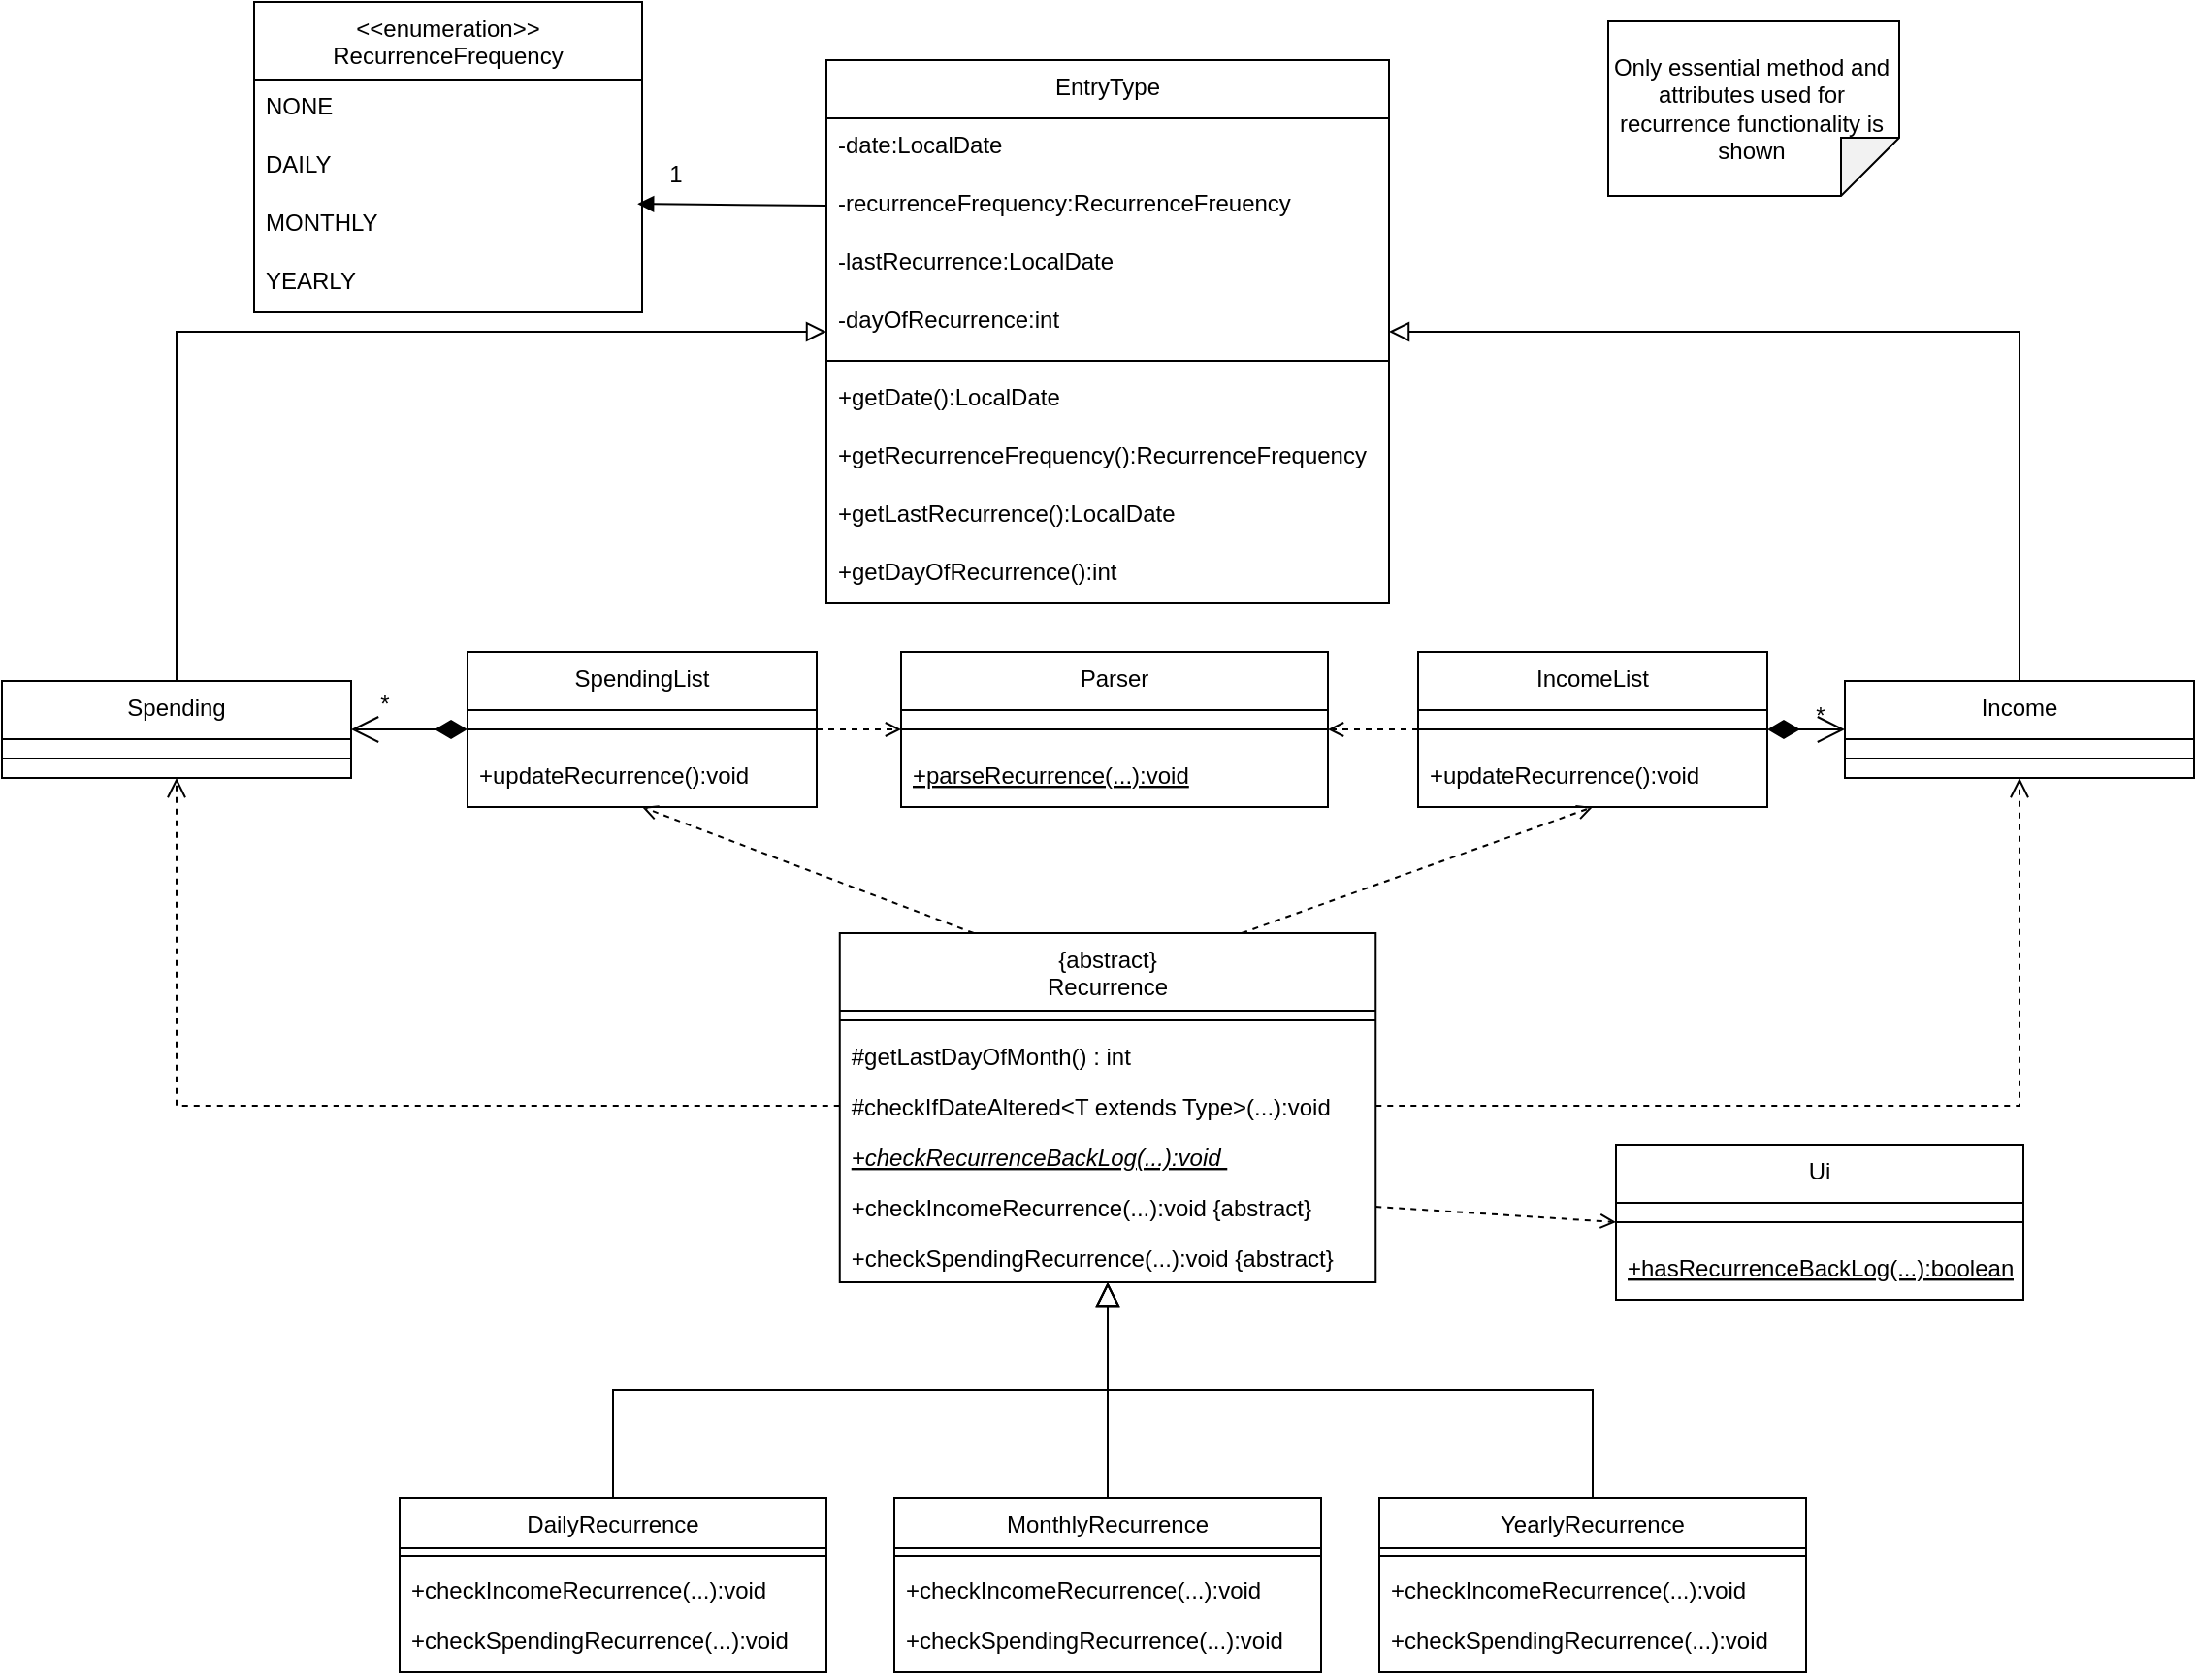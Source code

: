 <mxGraphModel dx="816" dy="549" grid="1" gridSize="10" guides="1" tooltips="1" connect="1" arrows="1" fold="1" page="1" pageScale="1" pageWidth="827" pageHeight="1169" math="0" shadow="0">
  <root>
    <mxCell id="0" />
    <mxCell id="1" parent="0" />
    <mxCell id="a9A-kaGHIIt9EINvmF-b-1" value="{abstract}&#xa;Recurrence" style="swimlane;fontStyle=0;align=center;verticalAlign=top;childLayout=stackLayout;horizontal=1;startSize=40;horizontalStack=0;resizeParent=1;resizeLast=0;collapsible=1;marginBottom=0;rounded=0;shadow=0;strokeWidth=1;fontSize=12;" parent="1" vertex="1">
      <mxGeometry x="661.88" y="510" width="276.25" height="180" as="geometry">
        <mxRectangle x="47.5" y="80" width="160" height="26" as="alternateBounds" />
      </mxGeometry>
    </mxCell>
    <mxCell id="a9A-kaGHIIt9EINvmF-b-2" value="" style="line;html=1;strokeWidth=1;align=left;verticalAlign=middle;spacingTop=-1;spacingLeft=3;spacingRight=3;rotatable=0;labelPosition=right;points=[];portConstraint=eastwest;fontSize=12;" parent="a9A-kaGHIIt9EINvmF-b-1" vertex="1">
      <mxGeometry y="40" width="276.25" height="10" as="geometry" />
    </mxCell>
    <mxCell id="a9A-kaGHIIt9EINvmF-b-3" value="#getLastDayOfMonth() : int" style="text;align=left;verticalAlign=top;spacingLeft=4;spacingRight=4;overflow=hidden;rotatable=0;points=[[0,0.5],[1,0.5]];portConstraint=eastwest;fontSize=12;" parent="a9A-kaGHIIt9EINvmF-b-1" vertex="1">
      <mxGeometry y="50" width="276.25" height="26" as="geometry" />
    </mxCell>
    <mxCell id="a9A-kaGHIIt9EINvmF-b-4" value="#checkIfDateAltered&lt;T extends Type&gt;(...):void" style="text;align=left;verticalAlign=top;spacingLeft=4;spacingRight=4;overflow=hidden;rotatable=0;points=[[0,0.5],[1,0.5]];portConstraint=eastwest;fontSize=12;" parent="a9A-kaGHIIt9EINvmF-b-1" vertex="1">
      <mxGeometry y="76" width="276.25" height="26" as="geometry" />
    </mxCell>
    <mxCell id="wNga9naLZSw63hYleL8z-5" value="+checkRecurrenceBackLog(...):void " style="text;align=left;verticalAlign=top;spacingLeft=4;spacingRight=4;overflow=hidden;rotatable=0;points=[[0,0.5],[1,0.5]];portConstraint=eastwest;fontStyle=6;fontSize=12;" parent="a9A-kaGHIIt9EINvmF-b-1" vertex="1">
      <mxGeometry y="102" width="276.25" height="26" as="geometry" />
    </mxCell>
    <mxCell id="a9A-kaGHIIt9EINvmF-b-5" value="+checkIncomeRecurrence(...):void {abstract} " style="text;align=left;verticalAlign=top;spacingLeft=4;spacingRight=4;overflow=hidden;rotatable=0;points=[[0,0.5],[1,0.5]];portConstraint=eastwest;fontStyle=0;fontSize=12;" parent="a9A-kaGHIIt9EINvmF-b-1" vertex="1">
      <mxGeometry y="128" width="276.25" height="26" as="geometry" />
    </mxCell>
    <mxCell id="a9A-kaGHIIt9EINvmF-b-6" value="+checkSpendingRecurrence(...):void {abstract}" style="text;align=left;verticalAlign=top;spacingLeft=4;spacingRight=4;overflow=hidden;rotatable=0;points=[[0,0.5],[1,0.5]];portConstraint=eastwest;fontStyle=0;fontSize=12;" parent="a9A-kaGHIIt9EINvmF-b-1" vertex="1">
      <mxGeometry y="154" width="276.25" height="26" as="geometry" />
    </mxCell>
    <mxCell id="a9A-kaGHIIt9EINvmF-b-7" value="DailyRecurrence" style="swimlane;fontStyle=0;align=center;verticalAlign=top;childLayout=stackLayout;horizontal=1;startSize=26;horizontalStack=0;resizeParent=1;resizeLast=0;collapsible=1;marginBottom=0;rounded=0;shadow=0;strokeWidth=1;fontSize=12;" parent="1" vertex="1">
      <mxGeometry x="435" y="801" width="220" height="90" as="geometry">
        <mxRectangle x="130" y="380" width="160" height="26" as="alternateBounds" />
      </mxGeometry>
    </mxCell>
    <mxCell id="a9A-kaGHIIt9EINvmF-b-8" value="" style="line;html=1;strokeWidth=1;align=left;verticalAlign=middle;spacingTop=-1;spacingLeft=3;spacingRight=3;rotatable=0;labelPosition=right;points=[];portConstraint=eastwest;fontSize=12;" parent="a9A-kaGHIIt9EINvmF-b-7" vertex="1">
      <mxGeometry y="26" width="220" height="8" as="geometry" />
    </mxCell>
    <mxCell id="a9A-kaGHIIt9EINvmF-b-9" value="+checkIncomeRecurrence(...):void " style="text;align=left;verticalAlign=top;spacingLeft=4;spacingRight=4;overflow=hidden;rotatable=0;points=[[0,0.5],[1,0.5]];portConstraint=eastwest;fontStyle=0;fontSize=12;" parent="a9A-kaGHIIt9EINvmF-b-7" vertex="1">
      <mxGeometry y="34" width="220" height="26" as="geometry" />
    </mxCell>
    <mxCell id="a9A-kaGHIIt9EINvmF-b-10" value="+checkSpendingRecurrence(...):void " style="text;align=left;verticalAlign=top;spacingLeft=4;spacingRight=4;overflow=hidden;rotatable=0;points=[[0,0.5],[1,0.5]];portConstraint=eastwest;fontStyle=0;fontSize=12;" parent="a9A-kaGHIIt9EINvmF-b-7" vertex="1">
      <mxGeometry y="60" width="220" height="26" as="geometry" />
    </mxCell>
    <mxCell id="a9A-kaGHIIt9EINvmF-b-11" value="" style="endArrow=block;endSize=10;endFill=0;shadow=0;strokeWidth=1;rounded=0;curved=0;edgeStyle=elbowEdgeStyle;elbow=vertical;fontSize=12;" parent="1" source="a9A-kaGHIIt9EINvmF-b-7" target="a9A-kaGHIIt9EINvmF-b-1" edge="1">
      <mxGeometry width="160" relative="1" as="geometry">
        <mxPoint x="700" y="644" as="sourcePoint" />
        <mxPoint x="700" y="644" as="targetPoint" />
      </mxGeometry>
    </mxCell>
    <mxCell id="a9A-kaGHIIt9EINvmF-b-12" value="MonthlyRecurrence" style="swimlane;fontStyle=0;align=center;verticalAlign=top;childLayout=stackLayout;horizontal=1;startSize=26;horizontalStack=0;resizeParent=1;resizeLast=0;collapsible=1;marginBottom=0;rounded=0;shadow=0;strokeWidth=1;fontSize=12;" parent="1" vertex="1">
      <mxGeometry x="690" y="801" width="220" height="90" as="geometry">
        <mxRectangle x="340" y="380" width="170" height="26" as="alternateBounds" />
      </mxGeometry>
    </mxCell>
    <mxCell id="a9A-kaGHIIt9EINvmF-b-13" value="" style="line;html=1;strokeWidth=1;align=left;verticalAlign=middle;spacingTop=-1;spacingLeft=3;spacingRight=3;rotatable=0;labelPosition=right;points=[];portConstraint=eastwest;fontSize=12;" parent="a9A-kaGHIIt9EINvmF-b-12" vertex="1">
      <mxGeometry y="26" width="220" height="8" as="geometry" />
    </mxCell>
    <mxCell id="a9A-kaGHIIt9EINvmF-b-14" value="+checkIncomeRecurrence(...):void " style="text;align=left;verticalAlign=top;spacingLeft=4;spacingRight=4;overflow=hidden;rotatable=0;points=[[0,0.5],[1,0.5]];portConstraint=eastwest;fontStyle=0;fontSize=12;" parent="a9A-kaGHIIt9EINvmF-b-12" vertex="1">
      <mxGeometry y="34" width="220" height="26" as="geometry" />
    </mxCell>
    <mxCell id="a9A-kaGHIIt9EINvmF-b-15" value="+checkSpendingRecurrence(...):void " style="text;align=left;verticalAlign=top;spacingLeft=4;spacingRight=4;overflow=hidden;rotatable=0;points=[[0,0.5],[1,0.5]];portConstraint=eastwest;fontStyle=0;fontSize=12;" parent="a9A-kaGHIIt9EINvmF-b-12" vertex="1">
      <mxGeometry y="60" width="220" height="30" as="geometry" />
    </mxCell>
    <mxCell id="a9A-kaGHIIt9EINvmF-b-16" value="" style="endArrow=block;endSize=10;endFill=0;shadow=0;strokeWidth=1;rounded=0;curved=0;edgeStyle=elbowEdgeStyle;elbow=vertical;fontSize=12;" parent="1" source="a9A-kaGHIIt9EINvmF-b-12" target="a9A-kaGHIIt9EINvmF-b-1" edge="1">
      <mxGeometry width="160" relative="1" as="geometry">
        <mxPoint x="710" y="814" as="sourcePoint" />
        <mxPoint x="810" y="712" as="targetPoint" />
      </mxGeometry>
    </mxCell>
    <mxCell id="a9A-kaGHIIt9EINvmF-b-17" value="YearlyRecurrence" style="swimlane;fontStyle=0;align=center;verticalAlign=top;childLayout=stackLayout;horizontal=1;startSize=26;horizontalStack=0;resizeParent=1;resizeLast=0;collapsible=1;marginBottom=0;rounded=0;shadow=0;strokeWidth=1;fontSize=12;" parent="1" vertex="1">
      <mxGeometry x="940" y="801" width="220" height="90" as="geometry">
        <mxRectangle x="130" y="380" width="160" height="26" as="alternateBounds" />
      </mxGeometry>
    </mxCell>
    <mxCell id="a9A-kaGHIIt9EINvmF-b-18" value="" style="line;html=1;strokeWidth=1;align=left;verticalAlign=middle;spacingTop=-1;spacingLeft=3;spacingRight=3;rotatable=0;labelPosition=right;points=[];portConstraint=eastwest;fontSize=12;" parent="a9A-kaGHIIt9EINvmF-b-17" vertex="1">
      <mxGeometry y="26" width="220" height="8" as="geometry" />
    </mxCell>
    <mxCell id="a9A-kaGHIIt9EINvmF-b-19" value="+checkIncomeRecurrence(...):void " style="text;align=left;verticalAlign=top;spacingLeft=4;spacingRight=4;overflow=hidden;rotatable=0;points=[[0,0.5],[1,0.5]];portConstraint=eastwest;fontStyle=0;fontSize=12;" parent="a9A-kaGHIIt9EINvmF-b-17" vertex="1">
      <mxGeometry y="34" width="220" height="26" as="geometry" />
    </mxCell>
    <mxCell id="a9A-kaGHIIt9EINvmF-b-20" value="+checkSpendingRecurrence(...):void " style="text;align=left;verticalAlign=top;spacingLeft=4;spacingRight=4;overflow=hidden;rotatable=0;points=[[0,0.5],[1,0.5]];portConstraint=eastwest;fontStyle=0;fontSize=12;" parent="a9A-kaGHIIt9EINvmF-b-17" vertex="1">
      <mxGeometry y="60" width="220" height="30" as="geometry" />
    </mxCell>
    <mxCell id="a9A-kaGHIIt9EINvmF-b-21" value="" style="endArrow=block;endSize=10;endFill=0;shadow=0;strokeWidth=1;rounded=0;curved=0;edgeStyle=elbowEdgeStyle;elbow=vertical;exitX=0.5;exitY=0;exitDx=0;exitDy=0;entryX=0.5;entryY=1;entryDx=0;entryDy=0;fontSize=12;" parent="1" source="a9A-kaGHIIt9EINvmF-b-17" target="a9A-kaGHIIt9EINvmF-b-1" edge="1">
      <mxGeometry width="160" relative="1" as="geometry">
        <mxPoint x="1010" y="801" as="sourcePoint" />
        <mxPoint x="810" y="681" as="targetPoint" />
      </mxGeometry>
    </mxCell>
    <mxCell id="a9A-kaGHIIt9EINvmF-b-23" style="edgeStyle=orthogonalEdgeStyle;rounded=0;orthogonalLoop=1;jettySize=auto;html=1;exitX=1;exitY=0.5;exitDx=0;exitDy=0;entryX=0;entryY=0.5;entryDx=0;entryDy=0;dashed=1;endArrow=open;endFill=0;fontSize=12;" parent="1" source="a9A-kaGHIIt9EINvmF-b-24" target="a9A-kaGHIIt9EINvmF-b-52" edge="1">
      <mxGeometry relative="1" as="geometry" />
    </mxCell>
    <mxCell id="a9A-kaGHIIt9EINvmF-b-24" value="SpendingList" style="swimlane;fontStyle=0;align=center;verticalAlign=top;childLayout=stackLayout;horizontal=1;startSize=30;horizontalStack=0;resizeParent=1;resizeLast=0;collapsible=1;marginBottom=0;rounded=0;shadow=0;strokeWidth=1;fontSize=12;" parent="1" vertex="1">
      <mxGeometry x="470" y="365" width="180" height="80" as="geometry">
        <mxRectangle x="47.5" y="80" width="160" height="26" as="alternateBounds" />
      </mxGeometry>
    </mxCell>
    <mxCell id="a9A-kaGHIIt9EINvmF-b-25" value="" style="line;html=1;strokeWidth=1;align=left;verticalAlign=middle;spacingTop=-1;spacingLeft=3;spacingRight=3;rotatable=0;labelPosition=right;points=[];portConstraint=eastwest;fontSize=12;" parent="a9A-kaGHIIt9EINvmF-b-24" vertex="1">
      <mxGeometry y="30" width="180" height="20" as="geometry" />
    </mxCell>
    <mxCell id="a9A-kaGHIIt9EINvmF-b-26" value="+updateRecurrence():void" style="text;align=left;verticalAlign=top;spacingLeft=4;spacingRight=4;overflow=hidden;rotatable=0;points=[[0,0.5],[1,0.5]];portConstraint=eastwest;fontSize=12;" parent="a9A-kaGHIIt9EINvmF-b-24" vertex="1">
      <mxGeometry y="50" width="180" height="30" as="geometry" />
    </mxCell>
    <mxCell id="a9A-kaGHIIt9EINvmF-b-28" style="edgeStyle=orthogonalEdgeStyle;rounded=0;orthogonalLoop=1;jettySize=auto;html=1;exitX=0;exitY=0.5;exitDx=0;exitDy=0;entryX=1;entryY=0.5;entryDx=0;entryDy=0;dashed=1;endArrow=open;endFill=0;fontSize=12;" parent="1" source="a9A-kaGHIIt9EINvmF-b-29" target="a9A-kaGHIIt9EINvmF-b-52" edge="1">
      <mxGeometry relative="1" as="geometry" />
    </mxCell>
    <mxCell id="a9A-kaGHIIt9EINvmF-b-29" value="IncomeList" style="swimlane;fontStyle=0;align=center;verticalAlign=top;childLayout=stackLayout;horizontal=1;startSize=30;horizontalStack=0;resizeParent=1;resizeLast=0;collapsible=1;marginBottom=0;rounded=0;shadow=0;strokeWidth=1;fontSize=12;" parent="1" vertex="1">
      <mxGeometry x="960" y="365" width="180" height="80" as="geometry">
        <mxRectangle x="47.5" y="80" width="160" height="26" as="alternateBounds" />
      </mxGeometry>
    </mxCell>
    <mxCell id="a9A-kaGHIIt9EINvmF-b-30" value="" style="line;html=1;strokeWidth=1;align=left;verticalAlign=middle;spacingTop=-1;spacingLeft=3;spacingRight=3;rotatable=0;labelPosition=right;points=[];portConstraint=eastwest;fontSize=12;" parent="a9A-kaGHIIt9EINvmF-b-29" vertex="1">
      <mxGeometry y="30" width="180" height="20" as="geometry" />
    </mxCell>
    <mxCell id="a9A-kaGHIIt9EINvmF-b-31" value="+updateRecurrence():void" style="text;align=left;verticalAlign=top;spacingLeft=4;spacingRight=4;overflow=hidden;rotatable=0;points=[[0,0.5],[1,0.5]];portConstraint=eastwest;fontSize=12;" parent="a9A-kaGHIIt9EINvmF-b-29" vertex="1">
      <mxGeometry y="50" width="180" height="30" as="geometry" />
    </mxCell>
    <mxCell id="a9A-kaGHIIt9EINvmF-b-32" value="Spending" style="swimlane;fontStyle=0;align=center;verticalAlign=top;childLayout=stackLayout;horizontal=1;startSize=30;horizontalStack=0;resizeParent=1;resizeLast=0;collapsible=1;marginBottom=0;rounded=0;shadow=0;strokeWidth=1;fontSize=12;" parent="1" vertex="1">
      <mxGeometry x="230" y="380" width="180" height="50" as="geometry">
        <mxRectangle x="47.5" y="80" width="160" height="26" as="alternateBounds" />
      </mxGeometry>
    </mxCell>
    <mxCell id="a9A-kaGHIIt9EINvmF-b-33" value="" style="line;html=1;strokeWidth=1;align=left;verticalAlign=middle;spacingTop=-1;spacingLeft=3;spacingRight=3;rotatable=0;labelPosition=right;points=[];portConstraint=eastwest;fontSize=12;" parent="a9A-kaGHIIt9EINvmF-b-32" vertex="1">
      <mxGeometry y="30" width="180" height="20" as="geometry" />
    </mxCell>
    <mxCell id="a9A-kaGHIIt9EINvmF-b-34" value="Income" style="swimlane;fontStyle=0;align=center;verticalAlign=top;childLayout=stackLayout;horizontal=1;startSize=30;horizontalStack=0;resizeParent=1;resizeLast=0;collapsible=1;marginBottom=0;rounded=0;shadow=0;strokeWidth=1;fontSize=12;" parent="1" vertex="1">
      <mxGeometry x="1180" y="380" width="180" height="50" as="geometry">
        <mxRectangle x="47.5" y="80" width="160" height="26" as="alternateBounds" />
      </mxGeometry>
    </mxCell>
    <mxCell id="a9A-kaGHIIt9EINvmF-b-35" value="" style="line;html=1;strokeWidth=1;align=left;verticalAlign=middle;spacingTop=-1;spacingLeft=3;spacingRight=3;rotatable=0;labelPosition=right;points=[];portConstraint=eastwest;fontSize=12;" parent="a9A-kaGHIIt9EINvmF-b-34" vertex="1">
      <mxGeometry y="30" width="180" height="20" as="geometry" />
    </mxCell>
    <mxCell id="a9A-kaGHIIt9EINvmF-b-36" value="*" style="text;html=1;resizable=0;points=[];;align=center;verticalAlign=middle;labelBackgroundColor=none;rounded=0;shadow=0;strokeWidth=1;fontSize=12;" parent="1" connectable="0" vertex="1">
      <mxGeometry x="1334.002" y="711.002" as="geometry">
        <mxPoint x="-167" y="-313" as="offset" />
      </mxGeometry>
    </mxCell>
    <mxCell id="a9A-kaGHIIt9EINvmF-b-37" value="*" style="text;html=1;resizable=0;points=[];;align=center;verticalAlign=middle;labelBackgroundColor=none;rounded=0;shadow=0;strokeWidth=1;fontSize=12;" parent="1" connectable="0" vertex="1">
      <mxGeometry x="930.002" y="783.002" as="geometry">
        <mxPoint x="-503" y="-391" as="offset" />
      </mxGeometry>
    </mxCell>
    <mxCell id="a9A-kaGHIIt9EINvmF-b-38" value="EntryType" style="swimlane;fontStyle=0;align=center;verticalAlign=top;childLayout=stackLayout;horizontal=1;startSize=30;horizontalStack=0;resizeParent=1;resizeLast=0;collapsible=1;marginBottom=0;rounded=0;shadow=0;strokeWidth=1;fontSize=12;" parent="1" vertex="1">
      <mxGeometry x="655" y="60" width="290" height="280" as="geometry">
        <mxRectangle x="47.5" y="80" width="160" height="26" as="alternateBounds" />
      </mxGeometry>
    </mxCell>
    <mxCell id="a9A-kaGHIIt9EINvmF-b-39" value="-date:LocalDate" style="text;align=left;verticalAlign=top;spacingLeft=4;spacingRight=4;overflow=hidden;rotatable=0;points=[[0,0.5],[1,0.5]];portConstraint=eastwest;fontSize=12;" parent="a9A-kaGHIIt9EINvmF-b-38" vertex="1">
      <mxGeometry y="30" width="290" height="30" as="geometry" />
    </mxCell>
    <mxCell id="a9A-kaGHIIt9EINvmF-b-40" value="-recurrenceFrequency:RecurrenceFreuency" style="text;align=left;verticalAlign=top;spacingLeft=4;spacingRight=4;overflow=hidden;rotatable=0;points=[[0,0.5],[1,0.5]];portConstraint=eastwest;fontSize=12;" parent="a9A-kaGHIIt9EINvmF-b-38" vertex="1">
      <mxGeometry y="60" width="290" height="30" as="geometry" />
    </mxCell>
    <mxCell id="a9A-kaGHIIt9EINvmF-b-41" value="-lastRecurrence:LocalDate" style="text;align=left;verticalAlign=top;spacingLeft=4;spacingRight=4;overflow=hidden;rotatable=0;points=[[0,0.5],[1,0.5]];portConstraint=eastwest;fontSize=12;" parent="a9A-kaGHIIt9EINvmF-b-38" vertex="1">
      <mxGeometry y="90" width="290" height="30" as="geometry" />
    </mxCell>
    <mxCell id="a9A-kaGHIIt9EINvmF-b-42" value="-dayOfRecurrence:int" style="text;align=left;verticalAlign=top;spacingLeft=4;spacingRight=4;overflow=hidden;rotatable=0;points=[[0,0.5],[1,0.5]];portConstraint=eastwest;fontSize=12;" parent="a9A-kaGHIIt9EINvmF-b-38" vertex="1">
      <mxGeometry y="120" width="290" height="30" as="geometry" />
    </mxCell>
    <mxCell id="a9A-kaGHIIt9EINvmF-b-43" value="" style="line;html=1;strokeWidth=1;align=left;verticalAlign=middle;spacingTop=-1;spacingLeft=3;spacingRight=3;rotatable=0;labelPosition=right;points=[];portConstraint=eastwest;fontSize=12;" parent="a9A-kaGHIIt9EINvmF-b-38" vertex="1">
      <mxGeometry y="150" width="290" height="10" as="geometry" />
    </mxCell>
    <mxCell id="a9A-kaGHIIt9EINvmF-b-44" value="+getDate():LocalDate" style="text;align=left;verticalAlign=top;spacingLeft=4;spacingRight=4;overflow=hidden;rotatable=0;points=[[0,0.5],[1,0.5]];portConstraint=eastwest;fontSize=12;" parent="a9A-kaGHIIt9EINvmF-b-38" vertex="1">
      <mxGeometry y="160" width="290" height="30" as="geometry" />
    </mxCell>
    <mxCell id="a9A-kaGHIIt9EINvmF-b-45" value="+getRecurrenceFrequency():RecurrenceFrequency" style="text;align=left;verticalAlign=top;spacingLeft=4;spacingRight=4;overflow=hidden;rotatable=0;points=[[0,0.5],[1,0.5]];portConstraint=eastwest;fontSize=12;" parent="a9A-kaGHIIt9EINvmF-b-38" vertex="1">
      <mxGeometry y="190" width="290" height="30" as="geometry" />
    </mxCell>
    <mxCell id="a9A-kaGHIIt9EINvmF-b-46" value="+getLastRecurrence():LocalDate" style="text;align=left;verticalAlign=top;spacingLeft=4;spacingRight=4;overflow=hidden;rotatable=0;points=[[0,0.5],[1,0.5]];portConstraint=eastwest;fontSize=12;" parent="a9A-kaGHIIt9EINvmF-b-38" vertex="1">
      <mxGeometry y="220" width="290" height="30" as="geometry" />
    </mxCell>
    <mxCell id="a9A-kaGHIIt9EINvmF-b-47" value="+getDayOfRecurrence():int" style="text;align=left;verticalAlign=top;spacingLeft=4;spacingRight=4;overflow=hidden;rotatable=0;points=[[0,0.5],[1,0.5]];portConstraint=eastwest;fontSize=12;" parent="a9A-kaGHIIt9EINvmF-b-38" vertex="1">
      <mxGeometry y="250" width="290" height="30" as="geometry" />
    </mxCell>
    <mxCell id="a9A-kaGHIIt9EINvmF-b-48" value="" style="endArrow=open;dashed=1;html=1;rounded=0;exitX=0.25;exitY=0;exitDx=0;exitDy=0;entryX=0.5;entryY=1;entryDx=0;entryDy=0;endFill=0;fontSize=12;" parent="1" source="a9A-kaGHIIt9EINvmF-b-1" target="a9A-kaGHIIt9EINvmF-b-24" edge="1">
      <mxGeometry width="50" height="50" relative="1" as="geometry">
        <mxPoint x="840" y="450" as="sourcePoint" />
        <mxPoint x="890" y="400" as="targetPoint" />
      </mxGeometry>
    </mxCell>
    <mxCell id="a9A-kaGHIIt9EINvmF-b-49" value="" style="endArrow=open;dashed=1;html=1;rounded=0;exitX=0.75;exitY=0;exitDx=0;exitDy=0;entryX=0.5;entryY=1;entryDx=0;entryDy=0;endFill=0;fontSize=12;" parent="1" source="a9A-kaGHIIt9EINvmF-b-1" target="a9A-kaGHIIt9EINvmF-b-29" edge="1">
      <mxGeometry width="50" height="50" relative="1" as="geometry">
        <mxPoint x="840" y="450" as="sourcePoint" />
        <mxPoint x="890" y="400" as="targetPoint" />
      </mxGeometry>
    </mxCell>
    <mxCell id="a9A-kaGHIIt9EINvmF-b-50" value="" style="edgeStyle=segmentEdgeStyle;endArrow=none;html=1;curved=0;rounded=0;endSize=8;startSize=8;startArrow=block;startFill=0;endFill=0;entryX=0.5;entryY=0;entryDx=0;entryDy=0;exitX=0;exitY=0.5;exitDx=0;exitDy=0;fontSize=12;" parent="1" source="a9A-kaGHIIt9EINvmF-b-38" target="a9A-kaGHIIt9EINvmF-b-32" edge="1">
      <mxGeometry width="50" height="50" relative="1" as="geometry">
        <mxPoint x="410.0" y="220" as="sourcePoint" />
        <mxPoint x="360.0" y="270" as="targetPoint" />
      </mxGeometry>
    </mxCell>
    <mxCell id="a9A-kaGHIIt9EINvmF-b-51" value="" style="edgeStyle=segmentEdgeStyle;endArrow=none;html=1;curved=0;rounded=0;endSize=8;startSize=8;startArrow=block;startFill=0;endFill=0;entryX=0.5;entryY=0;entryDx=0;entryDy=0;exitX=1;exitY=0.5;exitDx=0;exitDy=0;fontSize=12;" parent="1" source="a9A-kaGHIIt9EINvmF-b-38" target="a9A-kaGHIIt9EINvmF-b-34" edge="1">
      <mxGeometry width="50" height="50" relative="1" as="geometry">
        <mxPoint x="920" y="230" as="sourcePoint" />
        <mxPoint x="1310" y="365" as="targetPoint" />
      </mxGeometry>
    </mxCell>
    <mxCell id="a9A-kaGHIIt9EINvmF-b-52" value="Parser" style="swimlane;fontStyle=0;align=center;verticalAlign=top;childLayout=stackLayout;horizontal=1;startSize=30;horizontalStack=0;resizeParent=1;resizeLast=0;collapsible=1;marginBottom=0;rounded=0;shadow=0;strokeWidth=1;fontSize=12;" parent="1" vertex="1">
      <mxGeometry x="693.5" y="365" width="220" height="80" as="geometry">
        <mxRectangle x="47.5" y="80" width="160" height="26" as="alternateBounds" />
      </mxGeometry>
    </mxCell>
    <mxCell id="a9A-kaGHIIt9EINvmF-b-53" value="" style="line;html=1;strokeWidth=1;align=left;verticalAlign=middle;spacingTop=-1;spacingLeft=3;spacingRight=3;rotatable=0;labelPosition=right;points=[];portConstraint=eastwest;fontSize=12;" parent="a9A-kaGHIIt9EINvmF-b-52" vertex="1">
      <mxGeometry y="30" width="220" height="20" as="geometry" />
    </mxCell>
    <mxCell id="a9A-kaGHIIt9EINvmF-b-54" value="+parseRecurrence(...):void" style="text;align=left;verticalAlign=top;spacingLeft=4;spacingRight=4;overflow=hidden;rotatable=0;points=[[0,0.5],[1,0.5]];portConstraint=eastwest;fontStyle=4;fontSize=12;" parent="a9A-kaGHIIt9EINvmF-b-52" vertex="1">
      <mxGeometry y="50" width="220" height="30" as="geometry" />
    </mxCell>
    <mxCell id="a9A-kaGHIIt9EINvmF-b-55" value="" style="edgeStyle=segmentEdgeStyle;endArrow=open;html=1;curved=0;rounded=0;endSize=8;startSize=8;exitX=1;exitY=0.5;exitDx=0;exitDy=0;entryX=0.5;entryY=1;entryDx=0;entryDy=0;dashed=1;endFill=0;fontSize=12;" parent="1" source="a9A-kaGHIIt9EINvmF-b-4" target="a9A-kaGHIIt9EINvmF-b-34" edge="1">
      <mxGeometry width="50" height="50" relative="1" as="geometry">
        <mxPoint x="1060" y="625" as="sourcePoint" />
        <mxPoint x="1110" y="575" as="targetPoint" />
      </mxGeometry>
    </mxCell>
    <mxCell id="a9A-kaGHIIt9EINvmF-b-56" value="" style="edgeStyle=segmentEdgeStyle;endArrow=open;html=1;curved=0;rounded=0;endSize=8;startSize=8;exitX=0;exitY=0.5;exitDx=0;exitDy=0;entryX=0.5;entryY=1;entryDx=0;entryDy=0;dashed=1;endFill=0;fontSize=12;" parent="1" source="a9A-kaGHIIt9EINvmF-b-4" target="a9A-kaGHIIt9EINvmF-b-32" edge="1">
      <mxGeometry width="50" height="50" relative="1" as="geometry">
        <mxPoint x="513.997" y="618" as="sourcePoint" />
        <mxPoint x="289.997" y="440" as="targetPoint" />
      </mxGeometry>
    </mxCell>
    <mxCell id="a9A-kaGHIIt9EINvmF-b-57" value="" style="shape=note;whiteSpace=wrap;html=1;backgroundOutline=1;darkOpacity=0.05;rotation=-90;flipV=1;flipH=1;fontSize=12;" parent="1" vertex="1">
      <mxGeometry x="1088" y="10" width="90" height="150" as="geometry" />
    </mxCell>
    <mxCell id="a9A-kaGHIIt9EINvmF-b-58" value="Only essential method and attributes used for recurrence functionality is shown" style="text;html=1;align=center;verticalAlign=middle;whiteSpace=wrap;rounded=0;fontSize=12;" parent="1" vertex="1">
      <mxGeometry x="1057" y="70" width="150" height="30" as="geometry" />
    </mxCell>
    <mxCell id="a9A-kaGHIIt9EINvmF-b-59" value="&lt;&lt;enumeration&gt;&gt;&#xa;RecurrenceFrequency" style="swimlane;fontStyle=0;align=center;verticalAlign=top;childLayout=stackLayout;horizontal=1;startSize=40;horizontalStack=0;resizeParent=1;resizeLast=0;collapsible=1;marginBottom=0;rounded=0;shadow=0;strokeWidth=1;fontSize=12;" parent="1" vertex="1">
      <mxGeometry x="360" y="30" width="200" height="160" as="geometry">
        <mxRectangle x="47.5" y="80" width="160" height="26" as="alternateBounds" />
      </mxGeometry>
    </mxCell>
    <mxCell id="a9A-kaGHIIt9EINvmF-b-60" value="NONE" style="text;align=left;verticalAlign=top;spacingLeft=4;spacingRight=4;overflow=hidden;rotatable=0;points=[[0,0.5],[1,0.5]];portConstraint=eastwest;fontSize=12;" parent="a9A-kaGHIIt9EINvmF-b-59" vertex="1">
      <mxGeometry y="40" width="200" height="30" as="geometry" />
    </mxCell>
    <mxCell id="a9A-kaGHIIt9EINvmF-b-61" value="DAILY" style="text;align=left;verticalAlign=top;spacingLeft=4;spacingRight=4;overflow=hidden;rotatable=0;points=[[0,0.5],[1,0.5]];portConstraint=eastwest;fontSize=12;" parent="a9A-kaGHIIt9EINvmF-b-59" vertex="1">
      <mxGeometry y="70" width="200" height="30" as="geometry" />
    </mxCell>
    <mxCell id="a9A-kaGHIIt9EINvmF-b-62" value="MONTHLY" style="text;align=left;verticalAlign=top;spacingLeft=4;spacingRight=4;overflow=hidden;rotatable=0;points=[[0,0.5],[1,0.5]];portConstraint=eastwest;fontSize=12;" parent="a9A-kaGHIIt9EINvmF-b-59" vertex="1">
      <mxGeometry y="100" width="200" height="30" as="geometry" />
    </mxCell>
    <mxCell id="a9A-kaGHIIt9EINvmF-b-63" value="YEARLY" style="text;align=left;verticalAlign=top;spacingLeft=4;spacingRight=4;overflow=hidden;rotatable=0;points=[[0,0.5],[1,0.5]];portConstraint=eastwest;fontSize=12;" parent="a9A-kaGHIIt9EINvmF-b-59" vertex="1">
      <mxGeometry y="130" width="200" height="30" as="geometry" />
    </mxCell>
    <mxCell id="a9A-kaGHIIt9EINvmF-b-64" value="" style="endArrow=open;html=1;endSize=12;startArrow=diamondThin;startSize=14;startFill=1;edgeStyle=orthogonalEdgeStyle;align=left;verticalAlign=bottom;rounded=0;exitX=0;exitY=0.5;exitDx=0;exitDy=0;entryX=1;entryY=0.5;entryDx=0;entryDy=0;fontSize=12;" parent="1" source="a9A-kaGHIIt9EINvmF-b-24" target="a9A-kaGHIIt9EINvmF-b-32" edge="1">
      <mxGeometry x="-1" y="3" relative="1" as="geometry">
        <mxPoint x="370" y="510" as="sourcePoint" />
        <mxPoint x="530" y="510" as="targetPoint" />
      </mxGeometry>
    </mxCell>
    <mxCell id="a9A-kaGHIIt9EINvmF-b-65" value="" style="endArrow=open;html=1;endSize=12;startArrow=diamondThin;startSize=14;startFill=1;edgeStyle=orthogonalEdgeStyle;align=left;verticalAlign=bottom;rounded=0;exitX=1;exitY=0.5;exitDx=0;exitDy=0;fontSize=12;" parent="1" source="a9A-kaGHIIt9EINvmF-b-29" edge="1">
      <mxGeometry x="-1" y="3" relative="1" as="geometry">
        <mxPoint x="1178" y="445" as="sourcePoint" />
        <mxPoint x="1180" y="405" as="targetPoint" />
      </mxGeometry>
    </mxCell>
    <mxCell id="wNga9naLZSw63hYleL8z-3" value="" style="endArrow=block;html=1;rounded=0;exitX=0;exitY=0.5;exitDx=0;exitDy=0;entryX=0.988;entryY=0.137;entryDx=0;entryDy=0;endFill=1;entryPerimeter=0;fontSize=12;" parent="1" source="a9A-kaGHIIt9EINvmF-b-40" target="a9A-kaGHIIt9EINvmF-b-62" edge="1">
      <mxGeometry width="50" height="50" relative="1" as="geometry">
        <mxPoint x="400" y="360" as="sourcePoint" />
        <mxPoint x="450" y="310" as="targetPoint" />
      </mxGeometry>
    </mxCell>
    <mxCell id="wNga9naLZSw63hYleL8z-4" value="1" style="text;html=1;resizable=0;points=[];;align=center;verticalAlign=middle;labelBackgroundColor=none;rounded=0;shadow=0;strokeWidth=1;fontSize=12;" parent="1" connectable="0" vertex="1">
      <mxGeometry x="1080.002" y="510.002" as="geometry">
        <mxPoint x="-503" y="-391" as="offset" />
      </mxGeometry>
    </mxCell>
    <mxCell id="ZVxj_BcZQXE1yz0heKP1-1" value="Ui" style="swimlane;fontStyle=0;align=center;verticalAlign=top;childLayout=stackLayout;horizontal=1;startSize=30;horizontalStack=0;resizeParent=1;resizeLast=0;collapsible=1;marginBottom=0;rounded=0;shadow=0;strokeWidth=1;fontSize=12;" parent="1" vertex="1">
      <mxGeometry x="1062" y="619" width="210" height="80" as="geometry">
        <mxRectangle x="47.5" y="80" width="160" height="26" as="alternateBounds" />
      </mxGeometry>
    </mxCell>
    <mxCell id="ZVxj_BcZQXE1yz0heKP1-2" value="" style="line;html=1;strokeWidth=1;align=left;verticalAlign=middle;spacingTop=-1;spacingLeft=3;spacingRight=3;rotatable=0;labelPosition=right;points=[];portConstraint=eastwest;fontSize=12;" parent="ZVxj_BcZQXE1yz0heKP1-1" vertex="1">
      <mxGeometry y="30" width="210" height="20" as="geometry" />
    </mxCell>
    <mxCell id="ZVxj_BcZQXE1yz0heKP1-3" value="+hasRecurrenceBackLog(...):boolean" style="text;align=left;verticalAlign=top;spacingLeft=4;spacingRight=4;overflow=hidden;rotatable=0;points=[[0,0.5],[1,0.5]];portConstraint=eastwest;fontSize=12;fontStyle=4" parent="ZVxj_BcZQXE1yz0heKP1-1" vertex="1">
      <mxGeometry y="50" width="210" height="30" as="geometry" />
    </mxCell>
    <mxCell id="ZVxj_BcZQXE1yz0heKP1-4" value="" style="endArrow=open;dashed=1;html=1;rounded=0;exitX=1;exitY=0.5;exitDx=0;exitDy=0;entryX=0;entryY=0.5;entryDx=0;entryDy=0;endFill=0;" parent="1" source="a9A-kaGHIIt9EINvmF-b-5" target="ZVxj_BcZQXE1yz0heKP1-1" edge="1">
      <mxGeometry width="50" height="50" relative="1" as="geometry">
        <mxPoint x="800" y="620" as="sourcePoint" />
        <mxPoint x="850" y="570" as="targetPoint" />
      </mxGeometry>
    </mxCell>
  </root>
</mxGraphModel>
